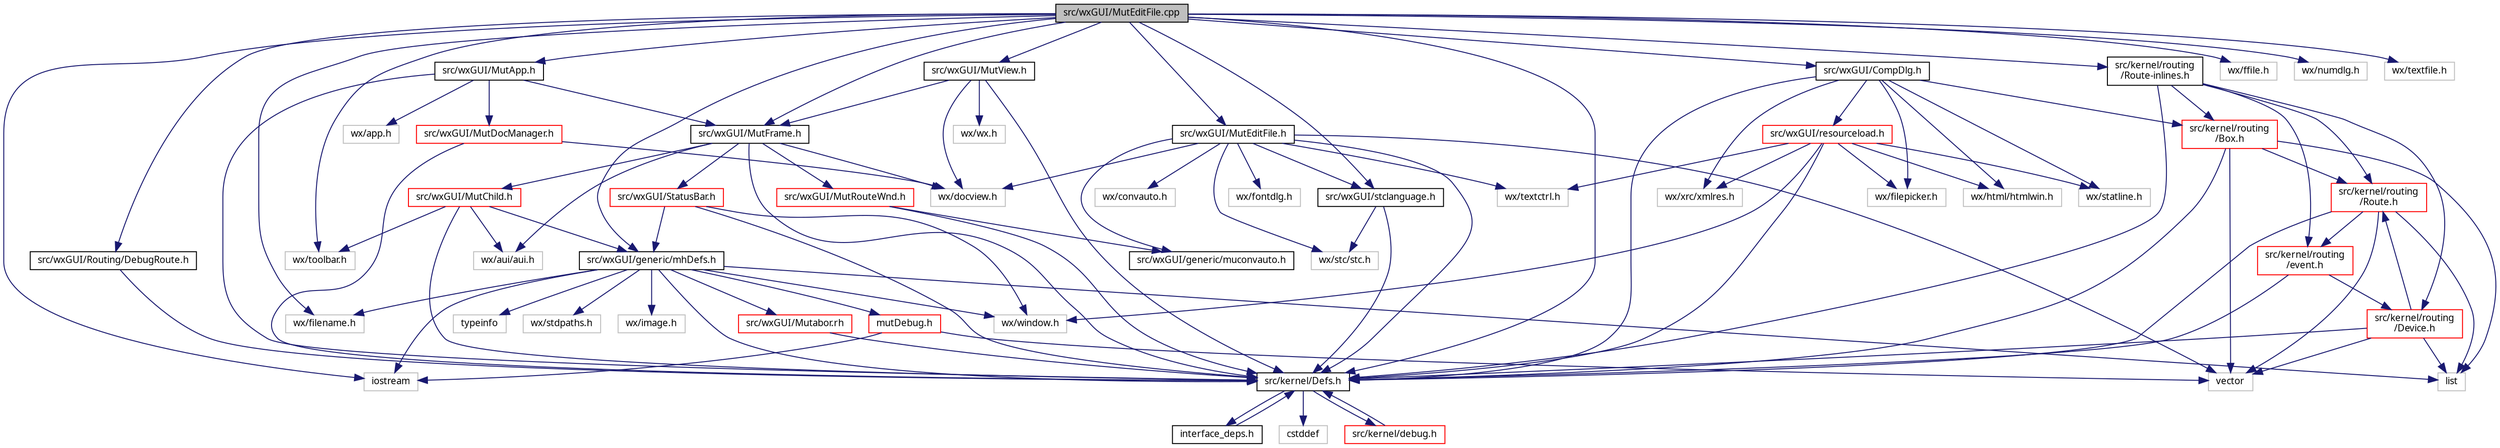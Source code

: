digraph "src/wxGUI/MutEditFile.cpp"
{
  edge [fontname="Sans",fontsize="10",labelfontname="Sans",labelfontsize="10"];
  node [fontname="Sans",fontsize="10",shape=record];
  Node0 [label="src/wxGUI/MutEditFile.cpp",height=0.2,width=0.4,color="black", fillcolor="grey75", style="filled", fontcolor="black"];
  Node0 -> Node1 [color="midnightblue",fontsize="10",style="solid",fontname="Sans"];
  Node1 [label="src/kernel/Defs.h",height=0.2,width=0.4,color="black", fillcolor="white", style="filled",URL="$d1/d73/Defs_8h.html",tooltip="Common definitions. "];
  Node1 -> Node2 [color="midnightblue",fontsize="10",style="solid",fontname="Sans"];
  Node2 [label="interface_deps.h",height=0.2,width=0.4,color="black", fillcolor="white", style="filled",URL="$de/ddd/interface__deps_8h.html"];
  Node2 -> Node1 [color="midnightblue",fontsize="10",style="solid",fontname="Sans"];
  Node1 -> Node3 [color="midnightblue",fontsize="10",style="solid",fontname="Sans"];
  Node3 [label="cstddef",height=0.2,width=0.4,color="grey75", fillcolor="white", style="filled"];
  Node1 -> Node4 [color="midnightblue",fontsize="10",style="solid",fontname="Sans"];
  Node4 [label="src/kernel/debug.h",height=0.2,width=0.4,color="red", fillcolor="white", style="filled",URL="$db/d16/debug_8h.html"];
  Node4 -> Node1 [color="midnightblue",fontsize="10",style="solid",fontname="Sans"];
  Node0 -> Node11 [color="midnightblue",fontsize="10",style="solid",fontname="Sans"];
  Node11 [label="src/wxGUI/generic/mhDefs.h",height=0.2,width=0.4,color="black", fillcolor="white", style="filled",URL="$d0/d68/mhDefs_8h.html"];
  Node11 -> Node1 [color="midnightblue",fontsize="10",style="solid",fontname="Sans"];
  Node11 -> Node12 [color="midnightblue",fontsize="10",style="solid",fontname="Sans"];
  Node12 [label="wx/window.h",height=0.2,width=0.4,color="grey75", fillcolor="white", style="filled"];
  Node11 -> Node13 [color="midnightblue",fontsize="10",style="solid",fontname="Sans"];
  Node13 [label="wx/stdpaths.h",height=0.2,width=0.4,color="grey75", fillcolor="white", style="filled"];
  Node11 -> Node14 [color="midnightblue",fontsize="10",style="solid",fontname="Sans"];
  Node14 [label="wx/filename.h",height=0.2,width=0.4,color="grey75", fillcolor="white", style="filled"];
  Node11 -> Node15 [color="midnightblue",fontsize="10",style="solid",fontname="Sans"];
  Node15 [label="wx/image.h",height=0.2,width=0.4,color="grey75", fillcolor="white", style="filled"];
  Node11 -> Node16 [color="midnightblue",fontsize="10",style="solid",fontname="Sans"];
  Node16 [label="iostream",height=0.2,width=0.4,color="grey75", fillcolor="white", style="filled"];
  Node11 -> Node17 [color="midnightblue",fontsize="10",style="solid",fontname="Sans"];
  Node17 [label="typeinfo",height=0.2,width=0.4,color="grey75", fillcolor="white", style="filled"];
  Node11 -> Node18 [color="midnightblue",fontsize="10",style="solid",fontname="Sans"];
  Node18 [label="list",height=0.2,width=0.4,color="grey75", fillcolor="white", style="filled"];
  Node11 -> Node19 [color="midnightblue",fontsize="10",style="solid",fontname="Sans"];
  Node19 [label="src/wxGUI/Mutabor.rh",height=0.2,width=0.4,color="red", fillcolor="white", style="filled",URL="$d9/d64/Mutabor_8rh.html"];
  Node19 -> Node1 [color="midnightblue",fontsize="10",style="solid",fontname="Sans"];
  Node11 -> Node21 [color="midnightblue",fontsize="10",style="solid",fontname="Sans"];
  Node21 [label="mutDebug.h",height=0.2,width=0.4,color="red", fillcolor="white", style="filled",URL="$de/de1/mutDebug_8h.html",tooltip="Main debugging functions. "];
  Node21 -> Node16 [color="midnightblue",fontsize="10",style="solid",fontname="Sans"];
  Node21 -> Node23 [color="midnightblue",fontsize="10",style="solid",fontname="Sans"];
  Node23 [label="vector",height=0.2,width=0.4,color="grey75", fillcolor="white", style="filled"];
  Node0 -> Node28 [color="midnightblue",fontsize="10",style="solid",fontname="Sans"];
  Node28 [label="src/wxGUI/MutApp.h",height=0.2,width=0.4,color="black", fillcolor="white", style="filled",URL="$db/dc1/MutApp_8h.html"];
  Node28 -> Node1 [color="midnightblue",fontsize="10",style="solid",fontname="Sans"];
  Node28 -> Node29 [color="midnightblue",fontsize="10",style="solid",fontname="Sans"];
  Node29 [label="src/wxGUI/MutFrame.h",height=0.2,width=0.4,color="black", fillcolor="white", style="filled",URL="$dd/db5/MutFrame_8h.html"];
  Node29 -> Node1 [color="midnightblue",fontsize="10",style="solid",fontname="Sans"];
  Node29 -> Node30 [color="midnightblue",fontsize="10",style="solid",fontname="Sans"];
  Node30 [label="src/wxGUI/MutChild.h",height=0.2,width=0.4,color="red", fillcolor="white", style="filled",URL="$d2/df9/MutChild_8h.html",tooltip="Mutabor Mutabor Child Frame management. "];
  Node30 -> Node1 [color="midnightblue",fontsize="10",style="solid",fontname="Sans"];
  Node30 -> Node11 [color="midnightblue",fontsize="10",style="solid",fontname="Sans"];
  Node30 -> Node68 [color="midnightblue",fontsize="10",style="solid",fontname="Sans"];
  Node68 [label="wx/toolbar.h",height=0.2,width=0.4,color="grey75", fillcolor="white", style="filled"];
  Node30 -> Node71 [color="midnightblue",fontsize="10",style="solid",fontname="Sans"];
  Node71 [label="wx/aui/aui.h",height=0.2,width=0.4,color="grey75", fillcolor="white", style="filled"];
  Node29 -> Node72 [color="midnightblue",fontsize="10",style="solid",fontname="Sans"];
  Node72 [label="src/wxGUI/MutRouteWnd.h",height=0.2,width=0.4,color="red", fillcolor="white", style="filled",URL="$d3/dd7/MutRouteWnd_8h.html"];
  Node72 -> Node1 [color="midnightblue",fontsize="10",style="solid",fontname="Sans"];
  Node72 -> Node74 [color="midnightblue",fontsize="10",style="solid",fontname="Sans"];
  Node74 [label="src/wxGUI/generic/muconvauto.h",height=0.2,width=0.4,color="black", fillcolor="white", style="filled",URL="$d1/dcd/muconvauto_8h.html",tooltip="Automatic Character set detection and conversion. "];
  Node29 -> Node118 [color="midnightblue",fontsize="10",style="solid",fontname="Sans"];
  Node118 [label="src/wxGUI/StatusBar.h",height=0.2,width=0.4,color="red", fillcolor="white", style="filled",URL="$d9/d6e/StatusBar_8h.html"];
  Node118 -> Node1 [color="midnightblue",fontsize="10",style="solid",fontname="Sans"];
  Node118 -> Node11 [color="midnightblue",fontsize="10",style="solid",fontname="Sans"];
  Node118 -> Node12 [color="midnightblue",fontsize="10",style="solid",fontname="Sans"];
  Node29 -> Node71 [color="midnightblue",fontsize="10",style="solid",fontname="Sans"];
  Node29 -> Node106 [color="midnightblue",fontsize="10",style="solid",fontname="Sans"];
  Node106 [label="wx/docview.h",height=0.2,width=0.4,color="grey75", fillcolor="white", style="filled"];
  Node28 -> Node124 [color="midnightblue",fontsize="10",style="solid",fontname="Sans"];
  Node124 [label="src/wxGUI/MutDocManager.h",height=0.2,width=0.4,color="red", fillcolor="white", style="filled",URL="$df/d7f/MutDocManager_8h.html"];
  Node124 -> Node1 [color="midnightblue",fontsize="10",style="solid",fontname="Sans"];
  Node124 -> Node106 [color="midnightblue",fontsize="10",style="solid",fontname="Sans"];
  Node28 -> Node126 [color="midnightblue",fontsize="10",style="solid",fontname="Sans"];
  Node126 [label="wx/app.h",height=0.2,width=0.4,color="grey75", fillcolor="white", style="filled"];
  Node0 -> Node16 [color="midnightblue",fontsize="10",style="solid",fontname="Sans"];
  Node0 -> Node127 [color="midnightblue",fontsize="10",style="solid",fontname="Sans"];
  Node127 [label="wx/ffile.h",height=0.2,width=0.4,color="grey75", fillcolor="white", style="filled"];
  Node0 -> Node128 [color="midnightblue",fontsize="10",style="solid",fontname="Sans"];
  Node128 [label="wx/numdlg.h",height=0.2,width=0.4,color="grey75", fillcolor="white", style="filled"];
  Node0 -> Node14 [color="midnightblue",fontsize="10",style="solid",fontname="Sans"];
  Node0 -> Node129 [color="midnightblue",fontsize="10",style="solid",fontname="Sans"];
  Node129 [label="wx/textfile.h",height=0.2,width=0.4,color="grey75", fillcolor="white", style="filled"];
  Node0 -> Node68 [color="midnightblue",fontsize="10",style="solid",fontname="Sans"];
  Node0 -> Node29 [color="midnightblue",fontsize="10",style="solid",fontname="Sans"];
  Node0 -> Node102 [color="midnightblue",fontsize="10",style="solid",fontname="Sans"];
  Node102 [label="src/wxGUI/MutEditFile.h",height=0.2,width=0.4,color="black", fillcolor="white", style="filled",URL="$d5/dfb/MutEditFile_8h.html"];
  Node102 -> Node1 [color="midnightblue",fontsize="10",style="solid",fontname="Sans"];
  Node102 -> Node103 [color="midnightblue",fontsize="10",style="solid",fontname="Sans"];
  Node103 [label="src/wxGUI/stclanguage.h",height=0.2,width=0.4,color="black", fillcolor="white", style="filled",URL="$d1/de5/stclanguage_8h.html"];
  Node103 -> Node1 [color="midnightblue",fontsize="10",style="solid",fontname="Sans"];
  Node103 -> Node104 [color="midnightblue",fontsize="10",style="solid",fontname="Sans"];
  Node104 [label="wx/stc/stc.h",height=0.2,width=0.4,color="grey75", fillcolor="white", style="filled"];
  Node102 -> Node74 [color="midnightblue",fontsize="10",style="solid",fontname="Sans"];
  Node102 -> Node23 [color="midnightblue",fontsize="10",style="solid",fontname="Sans"];
  Node102 -> Node105 [color="midnightblue",fontsize="10",style="solid",fontname="Sans"];
  Node105 [label="wx/textctrl.h",height=0.2,width=0.4,color="grey75", fillcolor="white", style="filled"];
  Node102 -> Node106 [color="midnightblue",fontsize="10",style="solid",fontname="Sans"];
  Node102 -> Node104 [color="midnightblue",fontsize="10",style="solid",fontname="Sans"];
  Node102 -> Node107 [color="midnightblue",fontsize="10",style="solid",fontname="Sans"];
  Node107 [label="wx/fontdlg.h",height=0.2,width=0.4,color="grey75", fillcolor="white", style="filled"];
  Node102 -> Node108 [color="midnightblue",fontsize="10",style="solid",fontname="Sans"];
  Node108 [label="wx/convauto.h",height=0.2,width=0.4,color="grey75", fillcolor="white", style="filled"];
  Node0 -> Node130 [color="midnightblue",fontsize="10",style="solid",fontname="Sans"];
  Node130 [label="src/wxGUI/CompDlg.h",height=0.2,width=0.4,color="black", fillcolor="white", style="filled",URL="$d4/d7c/CompDlg_8h.html",tooltip="Compilation dialog box. "];
  Node130 -> Node1 [color="midnightblue",fontsize="10",style="solid",fontname="Sans"];
  Node130 -> Node32 [color="midnightblue",fontsize="10",style="solid",fontname="Sans"];
  Node32 [label="src/kernel/routing\l/Box.h",height=0.2,width=0.4,color="red", fillcolor="white", style="filled",URL="$de/d0f/Box_8h.html",tooltip="Mutabor Box for C++. "];
  Node32 -> Node1 [color="midnightblue",fontsize="10",style="solid",fontname="Sans"];
  Node32 -> Node37 [color="midnightblue",fontsize="10",style="solid",fontname="Sans"];
  Node37 [label="src/kernel/routing\l/Route.h",height=0.2,width=0.4,color="red", fillcolor="white", style="filled",URL="$d1/d65/Route_8h.html",tooltip="Routing. "];
  Node37 -> Node1 [color="midnightblue",fontsize="10",style="solid",fontname="Sans"];
  Node37 -> Node18 [color="midnightblue",fontsize="10",style="solid",fontname="Sans"];
  Node37 -> Node23 [color="midnightblue",fontsize="10",style="solid",fontname="Sans"];
  Node37 -> Node43 [color="midnightblue",fontsize="10",style="solid",fontname="Sans"];
  Node43 [label="src/kernel/routing\l/event.h",height=0.2,width=0.4,color="red", fillcolor="white", style="filled",URL="$dd/d20/event_8h.html"];
  Node43 -> Node1 [color="midnightblue",fontsize="10",style="solid",fontname="Sans"];
  Node43 -> Node44 [color="midnightblue",fontsize="10",style="solid",fontname="Sans"];
  Node44 [label="src/kernel/routing\l/Device.h",height=0.2,width=0.4,color="red", fillcolor="white", style="filled",URL="$de/d05/Device_8h.html",tooltip="Routing. "];
  Node44 -> Node1 [color="midnightblue",fontsize="10",style="solid",fontname="Sans"];
  Node44 -> Node37 [color="midnightblue",fontsize="10",style="solid",fontname="Sans"];
  Node44 -> Node23 [color="midnightblue",fontsize="10",style="solid",fontname="Sans"];
  Node44 -> Node18 [color="midnightblue",fontsize="10",style="solid",fontname="Sans"];
  Node32 -> Node23 [color="midnightblue",fontsize="10",style="solid",fontname="Sans"];
  Node32 -> Node18 [color="midnightblue",fontsize="10",style="solid",fontname="Sans"];
  Node130 -> Node131 [color="midnightblue",fontsize="10",style="solid",fontname="Sans"];
  Node131 [label="src/wxGUI/resourceload.h",height=0.2,width=0.4,color="red", fillcolor="white", style="filled",URL="$d3/daf/resourceload_8h.html"];
  Node131 -> Node1 [color="midnightblue",fontsize="10",style="solid",fontname="Sans"];
  Node131 -> Node136 [color="midnightblue",fontsize="10",style="solid",fontname="Sans"];
  Node136 [label="wx/filepicker.h",height=0.2,width=0.4,color="grey75", fillcolor="white", style="filled"];
  Node131 -> Node137 [color="midnightblue",fontsize="10",style="solid",fontname="Sans"];
  Node137 [label="wx/html/htmlwin.h",height=0.2,width=0.4,color="grey75", fillcolor="white", style="filled"];
  Node131 -> Node105 [color="midnightblue",fontsize="10",style="solid",fontname="Sans"];
  Node131 -> Node141 [color="midnightblue",fontsize="10",style="solid",fontname="Sans"];
  Node141 [label="wx/statline.h",height=0.2,width=0.4,color="grey75", fillcolor="white", style="filled"];
  Node131 -> Node12 [color="midnightblue",fontsize="10",style="solid",fontname="Sans"];
  Node131 -> Node142 [color="midnightblue",fontsize="10",style="solid",fontname="Sans"];
  Node142 [label="wx/xrc/xmlres.h",height=0.2,width=0.4,color="grey75", fillcolor="white", style="filled"];
  Node130 -> Node141 [color="midnightblue",fontsize="10",style="solid",fontname="Sans"];
  Node130 -> Node136 [color="midnightblue",fontsize="10",style="solid",fontname="Sans"];
  Node130 -> Node142 [color="midnightblue",fontsize="10",style="solid",fontname="Sans"];
  Node130 -> Node137 [color="midnightblue",fontsize="10",style="solid",fontname="Sans"];
  Node0 -> Node144 [color="midnightblue",fontsize="10",style="solid",fontname="Sans"];
  Node144 [label="src/wxGUI/MutView.h",height=0.2,width=0.4,color="black", fillcolor="white", style="filled",URL="$d0/d9e/MutView_8h.html"];
  Node144 -> Node1 [color="midnightblue",fontsize="10",style="solid",fontname="Sans"];
  Node144 -> Node29 [color="midnightblue",fontsize="10",style="solid",fontname="Sans"];
  Node144 -> Node145 [color="midnightblue",fontsize="10",style="solid",fontname="Sans"];
  Node145 [label="wx/wx.h",height=0.2,width=0.4,color="grey75", fillcolor="white", style="filled"];
  Node144 -> Node106 [color="midnightblue",fontsize="10",style="solid",fontname="Sans"];
  Node0 -> Node103 [color="midnightblue",fontsize="10",style="solid",fontname="Sans"];
  Node0 -> Node146 [color="midnightblue",fontsize="10",style="solid",fontname="Sans"];
  Node146 [label="src/wxGUI/Routing/DebugRoute.h",height=0.2,width=0.4,color="black", fillcolor="white", style="filled",URL="$d5/d31/DebugRoute_8h.html"];
  Node146 -> Node1 [color="midnightblue",fontsize="10",style="solid",fontname="Sans"];
  Node0 -> Node147 [color="midnightblue",fontsize="10",style="solid",fontname="Sans"];
  Node147 [label="src/kernel/routing\l/Route-inlines.h",height=0.2,width=0.4,color="black", fillcolor="white", style="filled",URL="$d2/d2c/Route-inlines_8h.html"];
  Node147 -> Node1 [color="midnightblue",fontsize="10",style="solid",fontname="Sans"];
  Node147 -> Node37 [color="midnightblue",fontsize="10",style="solid",fontname="Sans"];
  Node147 -> Node44 [color="midnightblue",fontsize="10",style="solid",fontname="Sans"];
  Node147 -> Node32 [color="midnightblue",fontsize="10",style="solid",fontname="Sans"];
  Node147 -> Node43 [color="midnightblue",fontsize="10",style="solid",fontname="Sans"];
}
